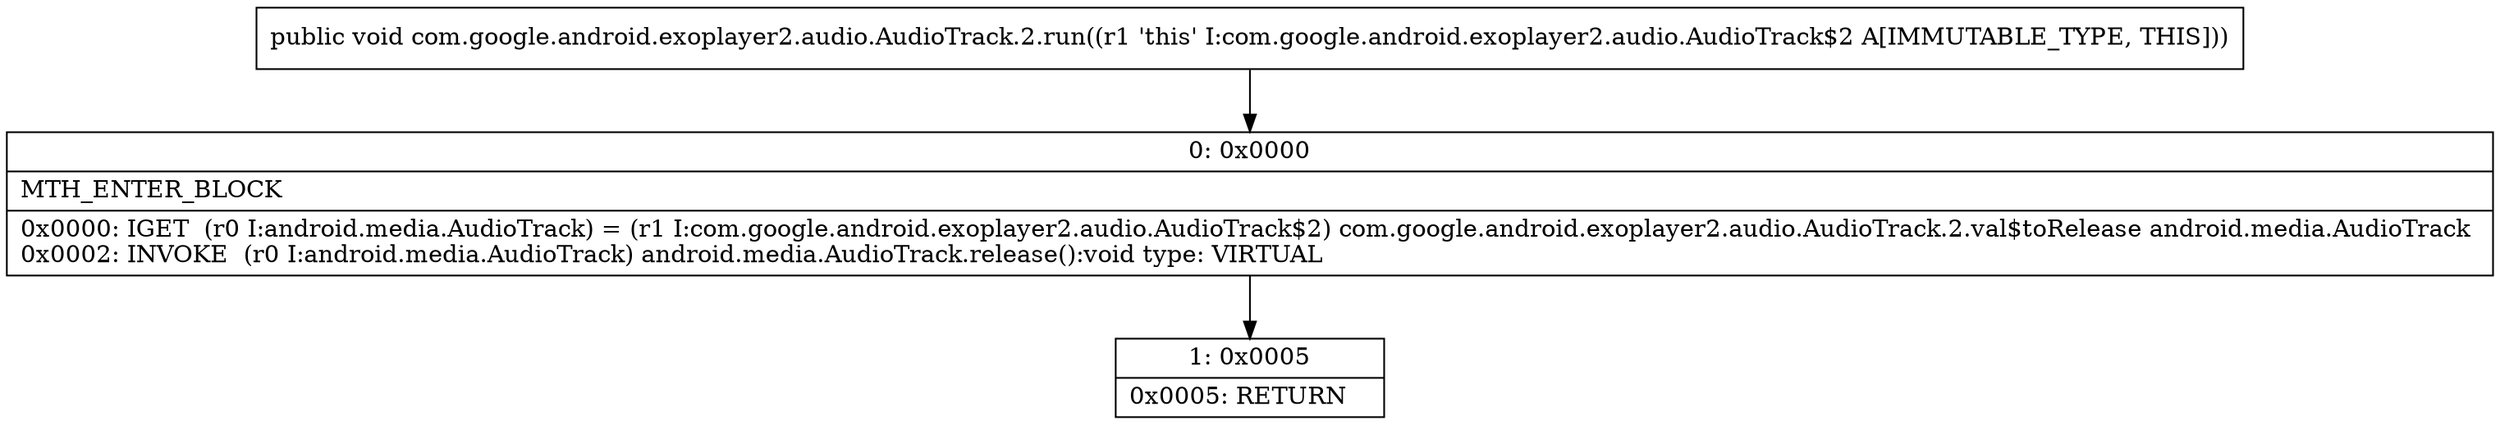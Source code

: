 digraph "CFG forcom.google.android.exoplayer2.audio.AudioTrack.2.run()V" {
Node_0 [shape=record,label="{0\:\ 0x0000|MTH_ENTER_BLOCK\l|0x0000: IGET  (r0 I:android.media.AudioTrack) = (r1 I:com.google.android.exoplayer2.audio.AudioTrack$2) com.google.android.exoplayer2.audio.AudioTrack.2.val$toRelease android.media.AudioTrack \l0x0002: INVOKE  (r0 I:android.media.AudioTrack) android.media.AudioTrack.release():void type: VIRTUAL \l}"];
Node_1 [shape=record,label="{1\:\ 0x0005|0x0005: RETURN   \l}"];
MethodNode[shape=record,label="{public void com.google.android.exoplayer2.audio.AudioTrack.2.run((r1 'this' I:com.google.android.exoplayer2.audio.AudioTrack$2 A[IMMUTABLE_TYPE, THIS])) }"];
MethodNode -> Node_0;
Node_0 -> Node_1;
}

